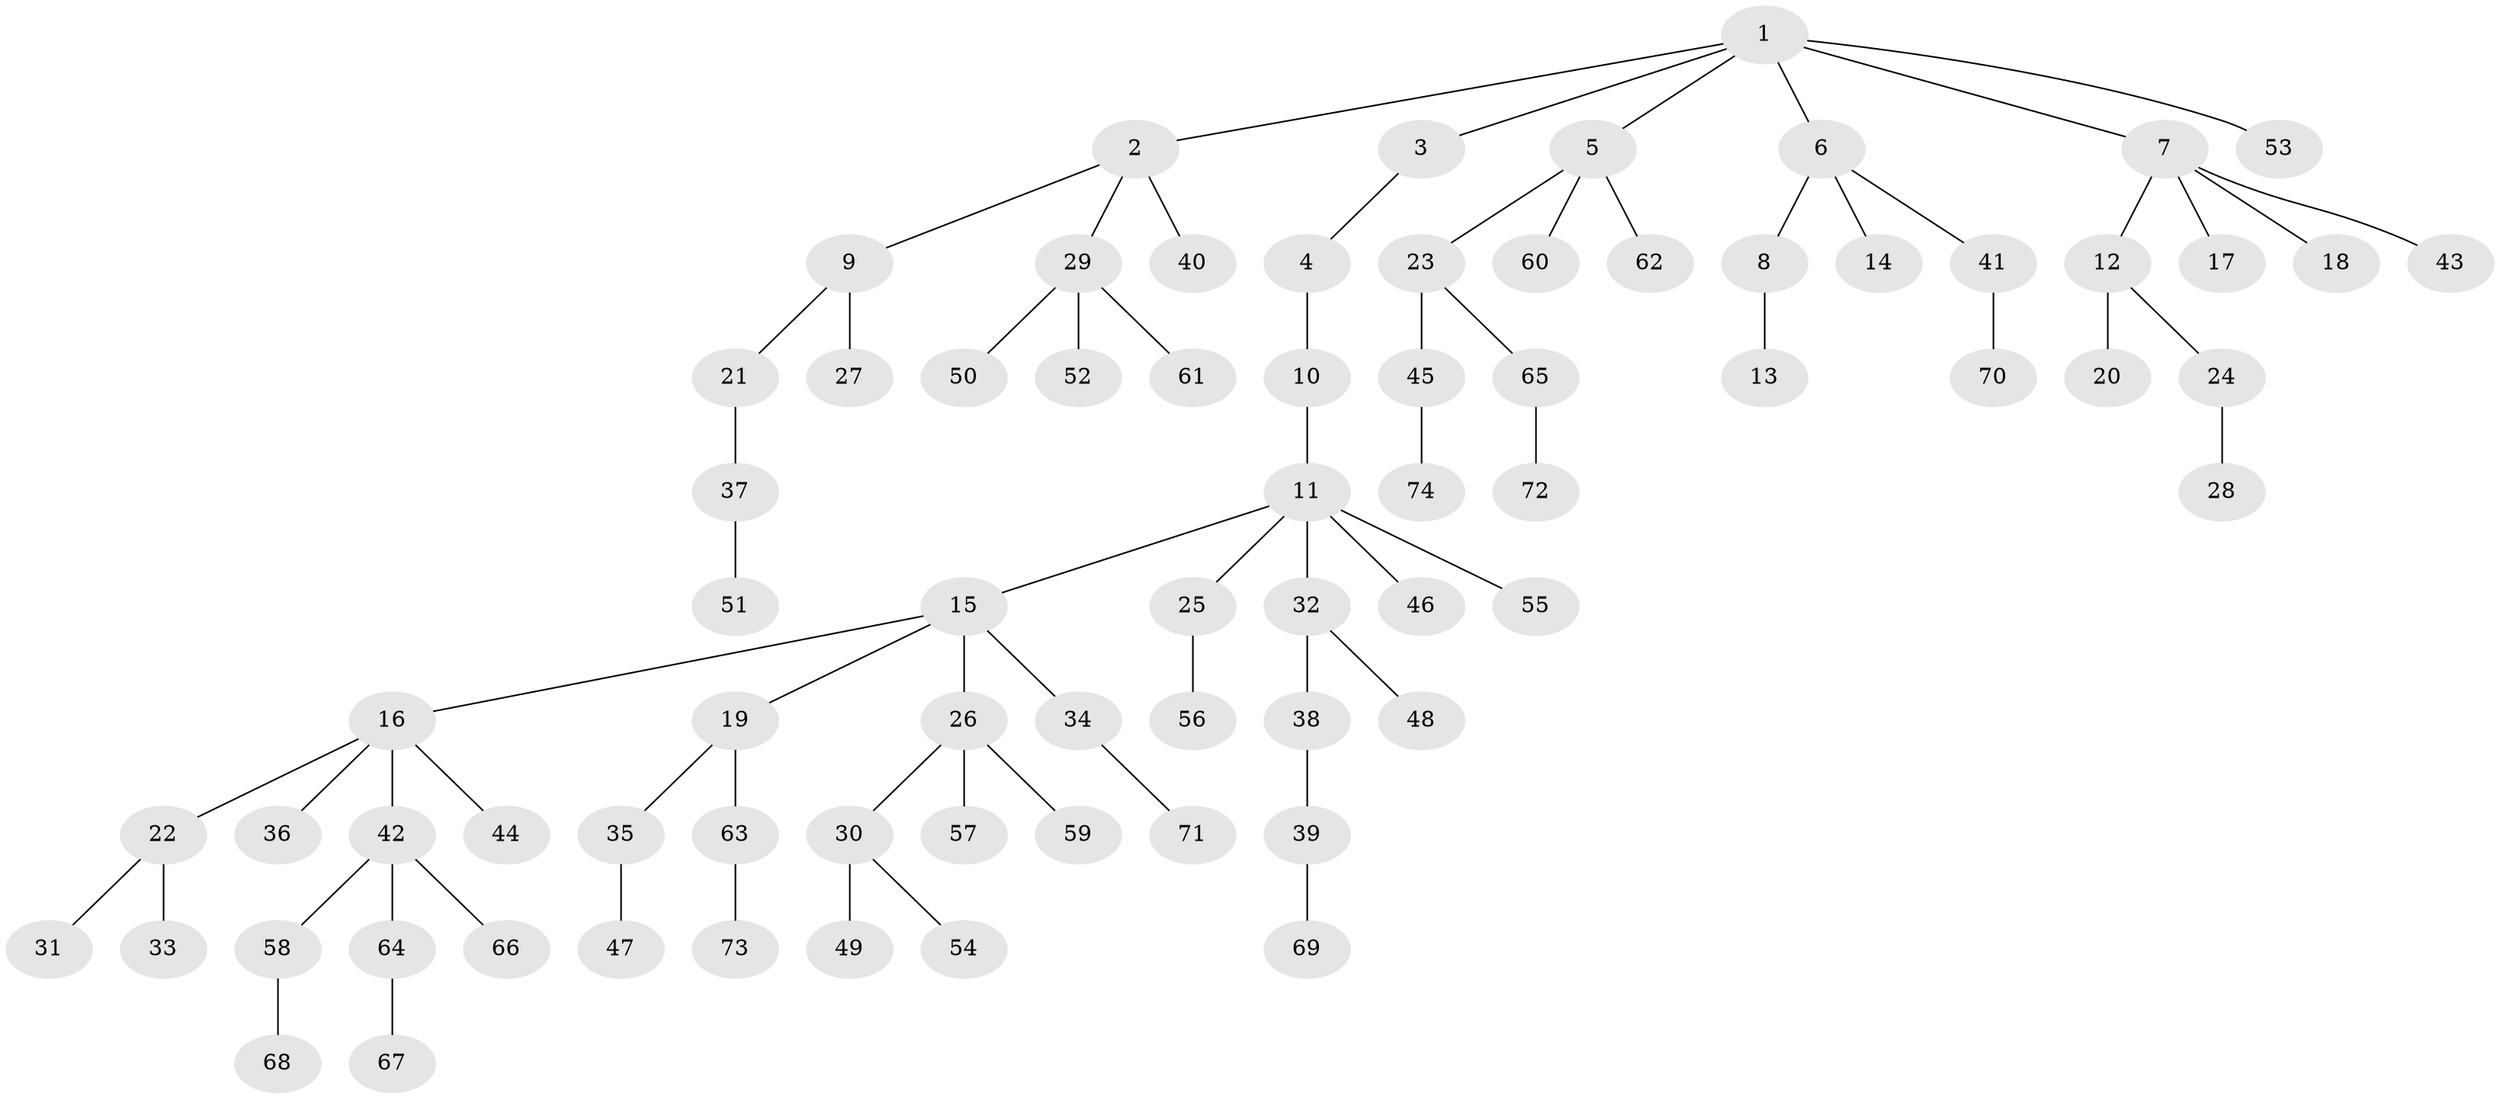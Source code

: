 // coarse degree distribution, {5: 0.06382978723404255, 3: 0.1276595744680851, 2: 0.1276595744680851, 4: 0.06382978723404255, 1: 0.5957446808510638, 7: 0.02127659574468085}
// Generated by graph-tools (version 1.1) at 2025/52/02/27/25 19:52:12]
// undirected, 74 vertices, 73 edges
graph export_dot {
graph [start="1"]
  node [color=gray90,style=filled];
  1;
  2;
  3;
  4;
  5;
  6;
  7;
  8;
  9;
  10;
  11;
  12;
  13;
  14;
  15;
  16;
  17;
  18;
  19;
  20;
  21;
  22;
  23;
  24;
  25;
  26;
  27;
  28;
  29;
  30;
  31;
  32;
  33;
  34;
  35;
  36;
  37;
  38;
  39;
  40;
  41;
  42;
  43;
  44;
  45;
  46;
  47;
  48;
  49;
  50;
  51;
  52;
  53;
  54;
  55;
  56;
  57;
  58;
  59;
  60;
  61;
  62;
  63;
  64;
  65;
  66;
  67;
  68;
  69;
  70;
  71;
  72;
  73;
  74;
  1 -- 2;
  1 -- 3;
  1 -- 5;
  1 -- 6;
  1 -- 7;
  1 -- 53;
  2 -- 9;
  2 -- 29;
  2 -- 40;
  3 -- 4;
  4 -- 10;
  5 -- 23;
  5 -- 60;
  5 -- 62;
  6 -- 8;
  6 -- 14;
  6 -- 41;
  7 -- 12;
  7 -- 17;
  7 -- 18;
  7 -- 43;
  8 -- 13;
  9 -- 21;
  9 -- 27;
  10 -- 11;
  11 -- 15;
  11 -- 25;
  11 -- 32;
  11 -- 46;
  11 -- 55;
  12 -- 20;
  12 -- 24;
  15 -- 16;
  15 -- 19;
  15 -- 26;
  15 -- 34;
  16 -- 22;
  16 -- 36;
  16 -- 42;
  16 -- 44;
  19 -- 35;
  19 -- 63;
  21 -- 37;
  22 -- 31;
  22 -- 33;
  23 -- 45;
  23 -- 65;
  24 -- 28;
  25 -- 56;
  26 -- 30;
  26 -- 57;
  26 -- 59;
  29 -- 50;
  29 -- 52;
  29 -- 61;
  30 -- 49;
  30 -- 54;
  32 -- 38;
  32 -- 48;
  34 -- 71;
  35 -- 47;
  37 -- 51;
  38 -- 39;
  39 -- 69;
  41 -- 70;
  42 -- 58;
  42 -- 64;
  42 -- 66;
  45 -- 74;
  58 -- 68;
  63 -- 73;
  64 -- 67;
  65 -- 72;
}
